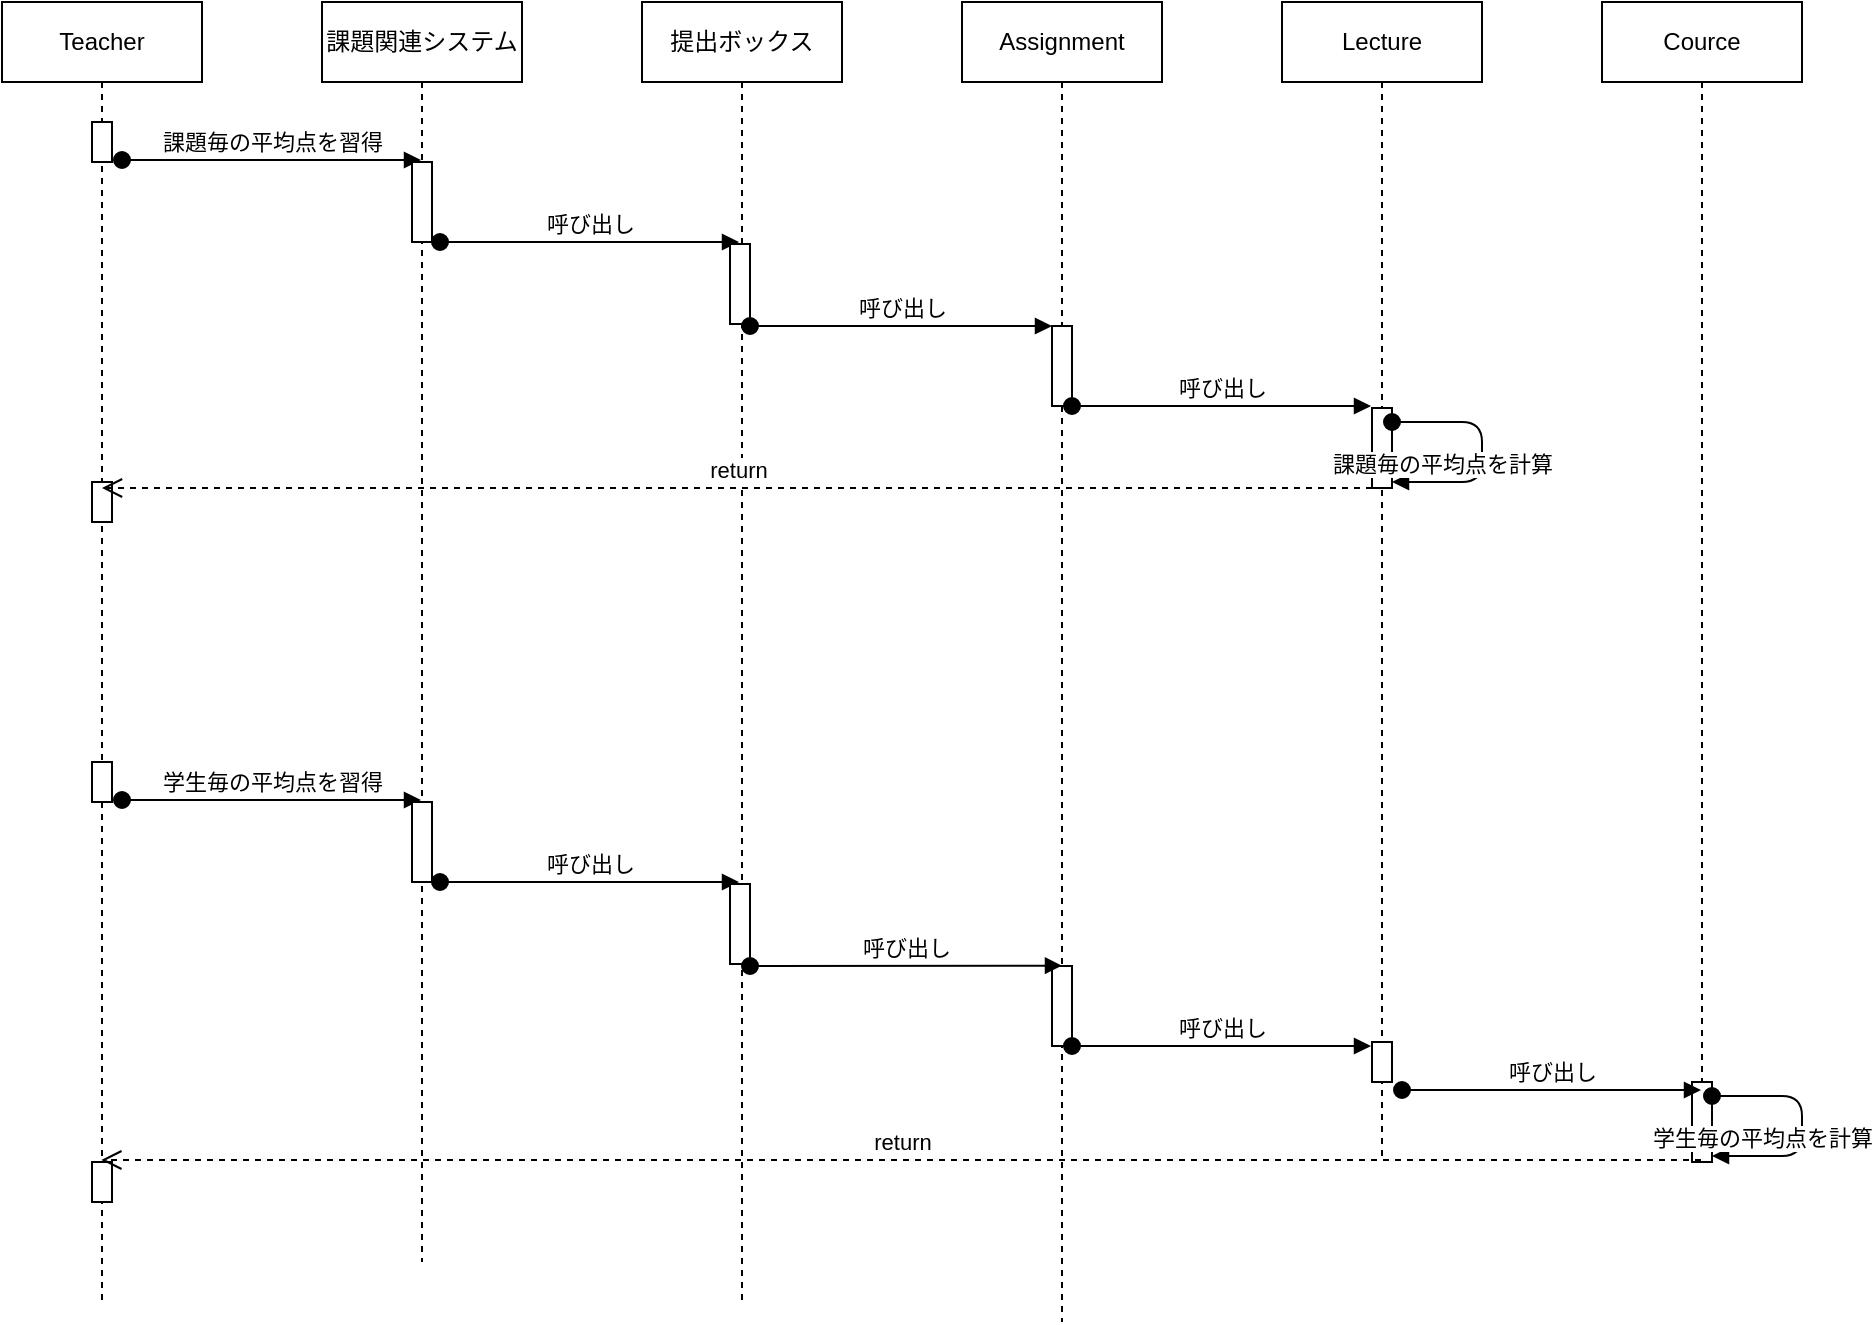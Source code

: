 <mxfile>
    <diagram id="xy-bYJnNynj-DtnCWnVm" name="ページ1">
        <mxGraphModel dx="1000" dy="830" grid="1" gridSize="10" guides="1" tooltips="1" connect="1" arrows="1" fold="1" page="1" pageScale="1" pageWidth="827" pageHeight="1169" math="0" shadow="0">
            <root>
                <mxCell id="0"/>
                <mxCell id="1" parent="0"/>
                <mxCell id="2" value="Teacher" style="shape=umlLifeline;perimeter=lifelinePerimeter;whiteSpace=wrap;html=1;container=1;collapsible=0;recursiveResize=0;outlineConnect=0;" parent="1" vertex="1">
                    <mxGeometry x="40" y="40" width="100" height="650" as="geometry"/>
                </mxCell>
                <mxCell id="9" value="" style="html=1;points=[];perimeter=orthogonalPerimeter;" parent="2" vertex="1">
                    <mxGeometry x="45" y="60" width="10" height="20" as="geometry"/>
                </mxCell>
                <mxCell id="11" value="課題毎の平均点を習得" style="html=1;verticalAlign=bottom;startArrow=oval;startFill=1;endArrow=block;startSize=8;" parent="2" target="3" edge="1">
                    <mxGeometry width="60" relative="1" as="geometry">
                        <mxPoint x="60" y="79" as="sourcePoint"/>
                        <mxPoint x="120" y="79" as="targetPoint"/>
                    </mxGeometry>
                </mxCell>
                <mxCell id="25" value="" style="html=1;points=[];perimeter=orthogonalPerimeter;" parent="2" vertex="1">
                    <mxGeometry x="45" y="240" width="10" height="20" as="geometry"/>
                </mxCell>
                <mxCell id="40" value="" style="html=1;points=[];perimeter=orthogonalPerimeter;" parent="2" vertex="1">
                    <mxGeometry x="45" y="580" width="10" height="20" as="geometry"/>
                </mxCell>
                <mxCell id="3" value="課題関連システム" style="shape=umlLifeline;perimeter=lifelinePerimeter;whiteSpace=wrap;html=1;container=1;collapsible=0;recursiveResize=0;outlineConnect=0;" parent="1" vertex="1">
                    <mxGeometry x="200" y="40" width="100" height="630" as="geometry"/>
                </mxCell>
                <mxCell id="10" value="" style="html=1;points=[];perimeter=orthogonalPerimeter;" parent="3" vertex="1">
                    <mxGeometry x="45" y="80" width="10" height="40" as="geometry"/>
                </mxCell>
                <mxCell id="4" value="Assignment" style="shape=umlLifeline;perimeter=lifelinePerimeter;whiteSpace=wrap;html=1;container=1;collapsible=0;recursiveResize=0;outlineConnect=0;" parent="1" vertex="1">
                    <mxGeometry x="520" y="40" width="100" height="660" as="geometry"/>
                </mxCell>
                <mxCell id="17" value="" style="html=1;points=[];perimeter=orthogonalPerimeter;" parent="4" vertex="1">
                    <mxGeometry x="45" y="162" width="10" height="40" as="geometry"/>
                </mxCell>
                <mxCell id="20" value="呼び出し" style="html=1;verticalAlign=bottom;startArrow=oval;startFill=1;endArrow=block;startSize=8;" parent="4" edge="1">
                    <mxGeometry width="60" relative="1" as="geometry">
                        <mxPoint x="55" y="202.0" as="sourcePoint"/>
                        <mxPoint x="204.5" y="202.0" as="targetPoint"/>
                    </mxGeometry>
                </mxCell>
                <mxCell id="5" value="提出ボックス" style="shape=umlLifeline;perimeter=lifelinePerimeter;whiteSpace=wrap;html=1;container=1;collapsible=0;recursiveResize=0;outlineConnect=0;" parent="1" vertex="1">
                    <mxGeometry x="360" y="40" width="100" height="650" as="geometry"/>
                </mxCell>
                <mxCell id="14" value="呼び出し" style="html=1;verticalAlign=bottom;startArrow=oval;startFill=1;endArrow=block;startSize=8;" parent="5" edge="1">
                    <mxGeometry width="60" relative="1" as="geometry">
                        <mxPoint x="-101.0" y="120" as="sourcePoint"/>
                        <mxPoint x="48.5" y="120" as="targetPoint"/>
                    </mxGeometry>
                </mxCell>
                <mxCell id="15" value="" style="html=1;points=[];perimeter=orthogonalPerimeter;" parent="5" vertex="1">
                    <mxGeometry x="44" y="121" width="10" height="40" as="geometry"/>
                </mxCell>
                <mxCell id="6" value="Cource" style="shape=umlLifeline;perimeter=lifelinePerimeter;whiteSpace=wrap;html=1;container=1;collapsible=0;recursiveResize=0;outlineConnect=0;" parent="1" vertex="1">
                    <mxGeometry x="840" y="40" width="100" height="580" as="geometry"/>
                </mxCell>
                <mxCell id="46" value="" style="html=1;points=[];perimeter=orthogonalPerimeter;" parent="6" vertex="1">
                    <mxGeometry x="45" y="540" width="10" height="40" as="geometry"/>
                </mxCell>
                <mxCell id="47" value="学生毎の平均点を計算" style="html=1;verticalAlign=bottom;startArrow=oval;startFill=1;endArrow=block;startSize=8;entryX=1;entryY=0.925;entryDx=0;entryDy=0;entryPerimeter=0;" parent="6" target="46" edge="1">
                    <mxGeometry x="0.583" width="60" relative="1" as="geometry">
                        <mxPoint x="55" y="547.0" as="sourcePoint"/>
                        <mxPoint x="-565" y="577" as="targetPoint"/>
                        <Array as="points">
                            <mxPoint x="100" y="547"/>
                            <mxPoint x="100" y="577"/>
                        </Array>
                        <mxPoint as="offset"/>
                    </mxGeometry>
                </mxCell>
                <mxCell id="8" value="Lecture" style="shape=umlLifeline;perimeter=lifelinePerimeter;whiteSpace=wrap;html=1;container=1;collapsible=0;recursiveResize=0;outlineConnect=0;" parent="1" vertex="1">
                    <mxGeometry x="680" y="40" width="100" height="580" as="geometry"/>
                </mxCell>
                <mxCell id="21" value="" style="html=1;points=[];perimeter=orthogonalPerimeter;" parent="8" vertex="1">
                    <mxGeometry x="45" y="203" width="10" height="40" as="geometry"/>
                </mxCell>
                <mxCell id="23" value="課題毎の平均点を計算" style="html=1;verticalAlign=bottom;startArrow=oval;startFill=1;endArrow=block;startSize=8;entryX=1;entryY=0.925;entryDx=0;entryDy=0;entryPerimeter=0;" parent="8" target="21" edge="1">
                    <mxGeometry x="0.583" width="60" relative="1" as="geometry">
                        <mxPoint x="55" y="210" as="sourcePoint"/>
                        <mxPoint x="115" y="280" as="targetPoint"/>
                        <Array as="points">
                            <mxPoint x="100" y="210"/>
                            <mxPoint x="100" y="240"/>
                        </Array>
                        <mxPoint as="offset"/>
                    </mxGeometry>
                </mxCell>
                <mxCell id="24" value="return" style="html=1;verticalAlign=bottom;endArrow=open;dashed=1;endSize=8;" parent="8" target="2" edge="1">
                    <mxGeometry relative="1" as="geometry">
                        <mxPoint x="45" y="243" as="sourcePoint"/>
                        <mxPoint x="-35" y="243" as="targetPoint"/>
                    </mxGeometry>
                </mxCell>
                <mxCell id="51" value="" style="html=1;points=[];perimeter=orthogonalPerimeter;" parent="8" vertex="1">
                    <mxGeometry x="45" y="520" width="10" height="20" as="geometry"/>
                </mxCell>
                <mxCell id="16" value="呼び出し" style="html=1;verticalAlign=bottom;startArrow=oval;startFill=1;endArrow=block;startSize=8;" parent="1" target="17" edge="1">
                    <mxGeometry width="60" relative="1" as="geometry">
                        <mxPoint x="414" y="202.0" as="sourcePoint"/>
                        <mxPoint x="563.5" y="202.0" as="targetPoint"/>
                    </mxGeometry>
                </mxCell>
                <mxCell id="38" value="" style="html=1;points=[];perimeter=orthogonalPerimeter;" parent="1" vertex="1">
                    <mxGeometry x="85" y="420" width="10" height="20" as="geometry"/>
                </mxCell>
                <mxCell id="39" value="学生毎の平均点を習得" style="html=1;verticalAlign=bottom;startArrow=oval;startFill=1;endArrow=block;startSize=8;" parent="1" edge="1">
                    <mxGeometry width="60" relative="1" as="geometry">
                        <mxPoint x="100" y="439" as="sourcePoint"/>
                        <mxPoint x="249.5" y="439" as="targetPoint"/>
                    </mxGeometry>
                </mxCell>
                <mxCell id="41" value="" style="html=1;points=[];perimeter=orthogonalPerimeter;" parent="1" vertex="1">
                    <mxGeometry x="245" y="440" width="10" height="40" as="geometry"/>
                </mxCell>
                <mxCell id="42" value="" style="html=1;points=[];perimeter=orthogonalPerimeter;" parent="1" vertex="1">
                    <mxGeometry x="565" y="522" width="10" height="40" as="geometry"/>
                </mxCell>
                <mxCell id="43" value="呼び出し" style="html=1;verticalAlign=bottom;startArrow=oval;startFill=1;endArrow=block;startSize=8;" parent="1" edge="1">
                    <mxGeometry width="60" relative="1" as="geometry">
                        <mxPoint x="575" y="562.0" as="sourcePoint"/>
                        <mxPoint x="724.5" y="562.0" as="targetPoint"/>
                    </mxGeometry>
                </mxCell>
                <mxCell id="44" value="呼び出し" style="html=1;verticalAlign=bottom;startArrow=oval;startFill=1;endArrow=block;startSize=8;" parent="1" edge="1">
                    <mxGeometry width="60" relative="1" as="geometry">
                        <mxPoint x="259" y="480" as="sourcePoint"/>
                        <mxPoint x="408.5" y="480" as="targetPoint"/>
                    </mxGeometry>
                </mxCell>
                <mxCell id="45" value="" style="html=1;points=[];perimeter=orthogonalPerimeter;" parent="1" vertex="1">
                    <mxGeometry x="404" y="481" width="10" height="40" as="geometry"/>
                </mxCell>
                <mxCell id="48" value="return" style="html=1;verticalAlign=bottom;endArrow=open;dashed=1;endSize=8;" parent="1" edge="1">
                    <mxGeometry relative="1" as="geometry">
                        <mxPoint x="889.5" y="619" as="sourcePoint"/>
                        <mxPoint x="89.667" y="619" as="targetPoint"/>
                    </mxGeometry>
                </mxCell>
                <mxCell id="49" value="呼び出し" style="html=1;verticalAlign=bottom;startArrow=oval;startFill=1;endArrow=block;startSize=8;entryX=0.5;entryY=0.279;entryDx=0;entryDy=0;entryPerimeter=0;" parent="1" edge="1">
                    <mxGeometry width="60" relative="1" as="geometry">
                        <mxPoint x="414" y="522.0" as="sourcePoint"/>
                        <mxPoint x="570" y="521.82" as="targetPoint"/>
                    </mxGeometry>
                </mxCell>
                <mxCell id="52" value="呼び出し" style="html=1;verticalAlign=bottom;startArrow=oval;startFill=1;endArrow=block;startSize=8;" parent="1" edge="1">
                    <mxGeometry width="60" relative="1" as="geometry">
                        <mxPoint x="740" y="584.0" as="sourcePoint"/>
                        <mxPoint x="889.5" y="584.0" as="targetPoint"/>
                    </mxGeometry>
                </mxCell>
            </root>
        </mxGraphModel>
    </diagram>
</mxfile>